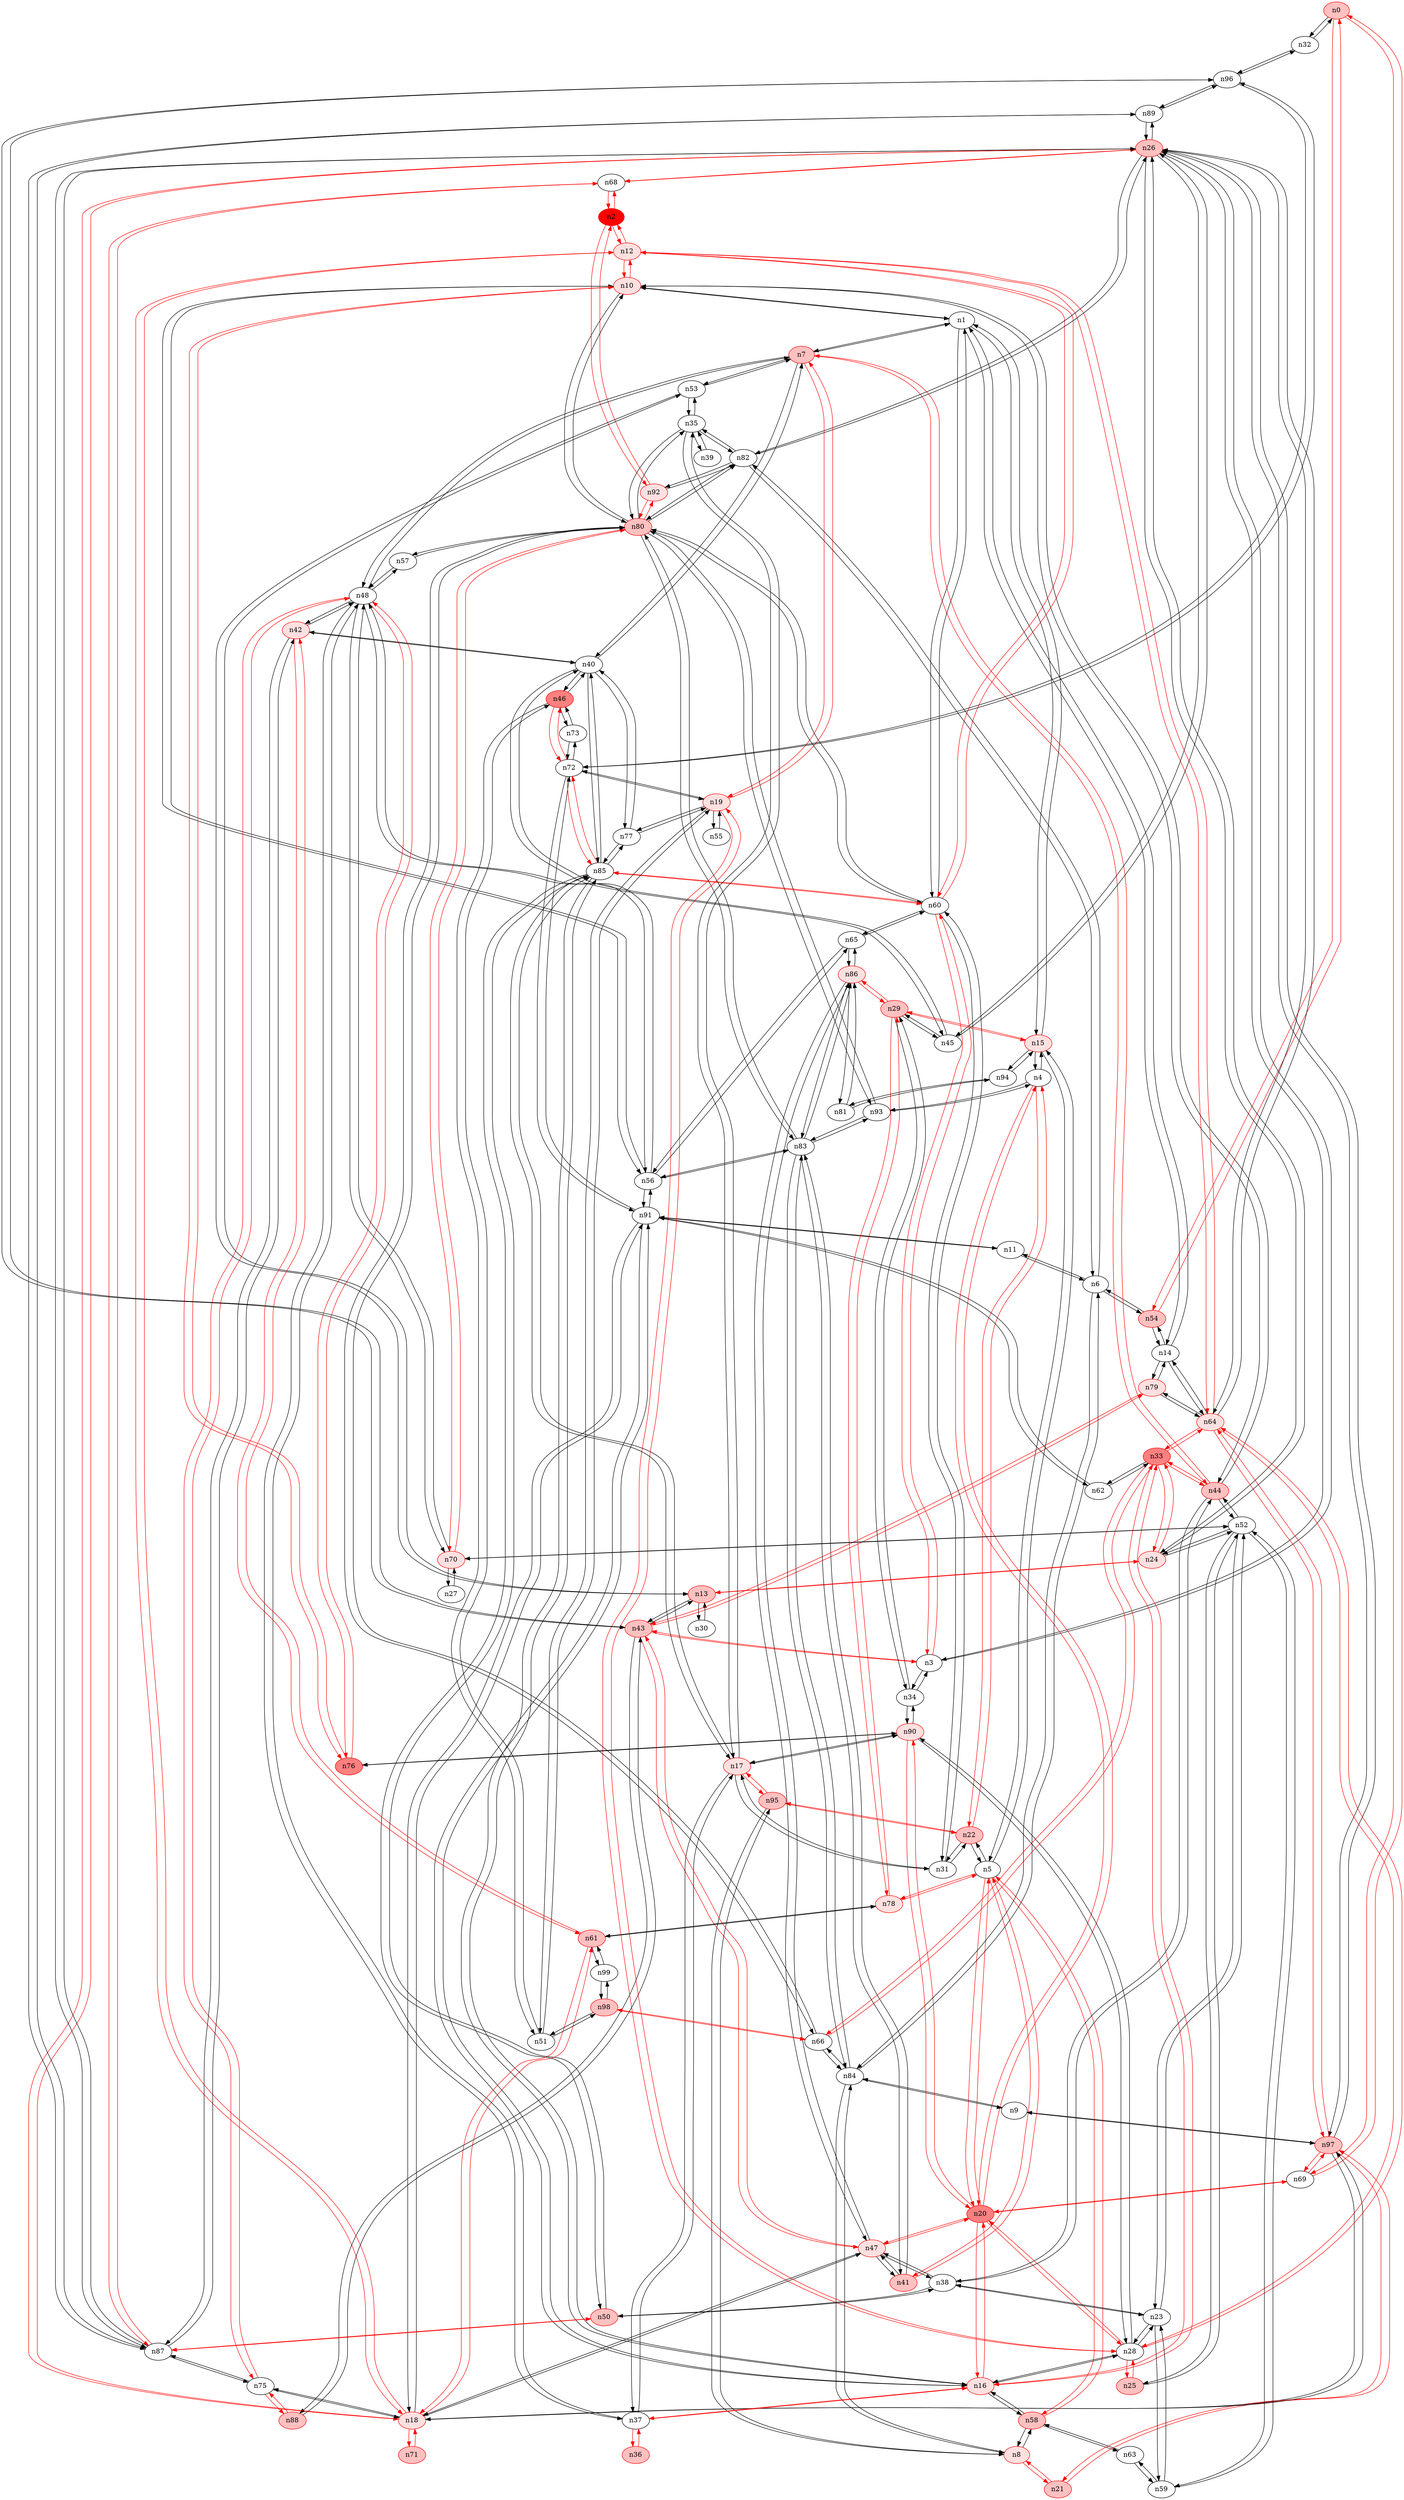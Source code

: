 strict digraph {
n0 [type=host, color="#FF0000", style=filled, fillcolor="#FFC0C0"];
n32 [type=switch];
n54 [type=host, color="#FF0000", style=filled, fillcolor="#FFC0C0"];
n69 [type=switch];
n1 [type=switch];
n7 [type=host, color="#FF0000", style=filled, fillcolor="#FFC0C0"];
n10 [type=host, color="#FF0000", style=filled, fillcolor="#FFE0E0"];
n14 [type=switch];
n15 [type=host, color="#FF0000", style=filled, fillcolor="#FFE0E0"];
n60 [type=switch];
n2 [type=switch, color="#FF0000", style=filled, fillcolor="#FF0000"];
n12 [type=host, color="#FF0000", style=filled, fillcolor="#FFE0E0"];
n68 [type=switch];
n92 [type=host, color="#FF0000", style=filled, fillcolor="#FFE0E0"];
n3 [type=switch];
n26 [type=host, color="#FF0000", style=filled, fillcolor="#FFC0C0"];
n34 [type=switch];
n43 [type=host, color="#FF0000", style=filled, fillcolor="#FFC0C0"];
n4 [type=switch];
n20 [type=host, color="#FF0000", style=filled, fillcolor="#FF8080"];
n22 [type=host, color="#FF0000", style=filled, fillcolor="#FFC0C0"];
n93 [type=switch];
n5 [type=switch];
n41 [type=host, color="#FF0000", style=filled, fillcolor="#FFC0C0"];
n58 [type=host, color="#FF0000", style=filled, fillcolor="#FFC0C0"];
n78 [type=host, color="#FF0000", style=filled, fillcolor="#FFE0E0"];
n6 [type=switch];
n11 [type=switch];
n82 [type=switch];
n84 [type=switch];
n19 [type=host, color="#FF0000", style=filled, fillcolor="#FFE0E0"];
n40 [type=switch];
n44 [type=switch, color="#FF0000", style=filled, fillcolor="#FFC0C0"];
n48 [type=switch];
n53 [type=switch];
n8 [type=host, color="#FF0000", style=filled, fillcolor="#FFE0E0"];
n21 [type=switch, color="#FF0000", style=filled, fillcolor="#FFC0C0"];
n95 [type=host, color="#FF0000", style=filled, fillcolor="#FFC0C0"];
n9 [type=switch];
n97 [type=host, color="#FF0000", style=filled, fillcolor="#FFC0C0"];
n56 [type=switch];
n76 [type=switch, color="#FF0000", style=filled, fillcolor="#FF8080"];
n80 [type=switch, color="#FF0000", style=filled, fillcolor="#FFC0C0"];
n91 [type=switch];
n18 [type=host, color="#FF0000", style=filled, fillcolor="#FFE0E0"];
n64 [type=host, color="#FF0000", style=filled, fillcolor="#FFE0E0"];
n13 [type=host, color="#FF0000", style=filled, fillcolor="#FFC0C0"];
n24 [type=host, color="#FF0000", style=filled, fillcolor="#FFE0E0"];
n30 [type=switch];
n79 [type=host, color="#FF0000", style=filled, fillcolor="#FFE0E0"];
n29 [type=host, color="#FF0000", style=filled, fillcolor="#FFC0C0"];
n94 [type=switch];
n16 [type=host, color="#FF0000", style=filled, fillcolor="#FFE0E0"];
n28 [type=switch];
n33 [type=switch, color="#FF0000", style=filled, fillcolor="#FF8080"];
n37 [type=switch];
n85 [type=switch];
n17 [type=host, color="#FF0000", style=filled, fillcolor="#FFE0E0"];
n31 [type=switch];
n35 [type=switch];
n90 [type=host, color="#FF0000", style=filled, fillcolor="#FFE0E0"];
n47 [type=host, color="#FF0000", style=filled, fillcolor="#FFE0E0"];
n61 [type=switch, color="#FF0000", style=filled, fillcolor="#FFC0C0"];
n71 [type=host, color="#FF0000", style=filled, fillcolor="#FFC0C0"];
n75 [type=switch];
n51 [type=switch];
n55 [type=switch];
n72 [type=switch];
n77 [type=switch];
n23 [type=switch];
n38 [type=switch];
n52 [type=switch];
n59 [type=switch];
n25 [type=host, color="#FF0000", style=filled, fillcolor="#FFC0C0"];
n45 [type=switch];
n87 [type=switch];
n89 [type=switch];
n27 [type=switch];
n70 [type=host, color="#FF0000", style=filled, fillcolor="#FFE0E0"];
n86 [type=host, color="#FF0000", style=filled, fillcolor="#FFE0E0"];
n96 [type=switch];
n62 [type=switch];
n66 [type=switch];
n39 [type=switch];
n36 [type=host, color="#FF0000", style=filled, fillcolor="#FFC0C0"];
n50 [type=host, color="#FF0000", style=filled, fillcolor="#FFC0C0"];
n42 [type=host, color="#FF0000", style=filled, fillcolor="#FFE0E0"];
n46 [type=host, color="#FF0000", style=filled, fillcolor="#FF8080"];
n83 [type=switch];
n88 [type=host, color="#FF0000", style=filled, fillcolor="#FFC0C0"];
n73 [type=switch];
n57 [type=switch];
n98 [type=host, color="#FF0000", style=filled, fillcolor="#FFC0C0"];
n65 [type=switch];
n63 [type=switch];
n99 [type=switch];
n81 [type=switch];
n0 -> n32 [src_port=0, dst_port=0];
n0 -> n54 [src_port=0, dst_port=0, color="#FF0000"];
n0 -> n69 [src_port=0, dst_port=0, color="#FF0000"];
n32 -> n0 [src_port=0, dst_port=0];
n32 -> n96 [src_port=0, dst_port=0];
n54 -> n0 [src_port=0, dst_port=0, color="#FF0000"];
n54 -> n14 [src_port=0, dst_port=0];
n54 -> n6 [src_port=0, dst_port=0];
n69 -> n0 [src_port=0, dst_port=0, color="#FF0000"];
n69 -> n20 [src_port=0, dst_port=0, color="#FF0000"];
n69 -> n97 [src_port=0, dst_port=0, color="#FF0000"];
n1 -> n7 [src_port=0, dst_port=0];
n1 -> n10 [src_port=0, dst_port=0];
n1 -> n14 [src_port=0, dst_port=0];
n1 -> n15 [src_port=0, dst_port=0];
n1 -> n60 [src_port=0, dst_port=0];
n7 -> n1 [src_port=0, dst_port=0];
n7 -> n19 [src_port=0, dst_port=0, color="#FF0000"];
n7 -> n40 [src_port=0, dst_port=0];
n7 -> n44 [src_port=0, dst_port=0, color="#FF0000"];
n7 -> n48 [src_port=0, dst_port=0];
n7 -> n53 [src_port=0, dst_port=0];
n10 -> n1 [src_port=0, dst_port=0];
n10 -> n12 [src_port=0, dst_port=0, color="#FF0000"];
n10 -> n44 [src_port=0, dst_port=0];
n10 -> n56 [src_port=0, dst_port=0];
n10 -> n76 [src_port=0, dst_port=0, color="#FF0000"];
n10 -> n80 [src_port=0, dst_port=0];
n14 -> n54 [src_port=0, dst_port=0];
n14 -> n1 [src_port=0, dst_port=0];
n14 -> n64 [src_port=0, dst_port=0];
n14 -> n79 [src_port=0, dst_port=0];
n15 -> n1 [src_port=0, dst_port=0];
n15 -> n4 [src_port=0, dst_port=0];
n15 -> n5 [src_port=0, dst_port=0];
n15 -> n29 [src_port=0, dst_port=0, color="#FF0000"];
n15 -> n94 [src_port=0, dst_port=0];
n60 -> n1 [src_port=0, dst_port=0];
n60 -> n12 [src_port=0, dst_port=0, color="#FF0000"];
n60 -> n3 [src_port=0, dst_port=0, color="#FF0000"];
n60 -> n80 [src_port=0, dst_port=0];
n60 -> n85 [src_port=0, dst_port=0, color="#FF0000"];
n60 -> n31 [src_port=0, dst_port=0];
n60 -> n65 [src_port=0, dst_port=0];
n2 -> n12 [src_port=0, dst_port=0, color="#FF0000"];
n2 -> n68 [src_port=0, dst_port=0, color="#FF0000"];
n2 -> n92 [src_port=0, dst_port=0, color="#FF0000"];
n12 -> n10 [src_port=0, dst_port=0, color="#FF0000"];
n12 -> n60 [src_port=0, dst_port=0, color="#FF0000"];
n12 -> n2 [src_port=0, dst_port=0, color="#FF0000"];
n12 -> n18 [src_port=0, dst_port=0, color="#FF0000"];
n12 -> n64 [src_port=0, dst_port=0, color="#FF0000"];
n68 -> n2 [src_port=0, dst_port=0, color="#FF0000"];
n68 -> n26 [src_port=0, dst_port=0, color="#FF0000"];
n68 -> n87 [src_port=0, dst_port=0, color="#FF0000"];
n92 -> n2 [src_port=0, dst_port=0, color="#FF0000"];
n92 -> n82 [src_port=0, dst_port=0];
n92 -> n80 [src_port=0, dst_port=0, color="#FF0000"];
n3 -> n60 [src_port=0, dst_port=0, color="#FF0000"];
n3 -> n26 [src_port=0, dst_port=0];
n3 -> n34 [src_port=0, dst_port=0];
n3 -> n43 [src_port=0, dst_port=0, color="#FF0000"];
n26 -> n68 [src_port=0, dst_port=0, color="#FF0000"];
n26 -> n3 [src_port=0, dst_port=0];
n26 -> n82 [src_port=0, dst_port=0];
n26 -> n97 [src_port=0, dst_port=0];
n26 -> n18 [src_port=0, dst_port=0, color="#FF0000"];
n26 -> n64 [src_port=0, dst_port=0];
n26 -> n24 [src_port=0, dst_port=0];
n26 -> n45 [src_port=0, dst_port=0];
n26 -> n87 [src_port=0, dst_port=0];
n26 -> n89 [src_port=0, dst_port=0];
n34 -> n3 [src_port=0, dst_port=0];
n34 -> n29 [src_port=0, dst_port=0];
n34 -> n90 [src_port=0, dst_port=0];
n43 -> n3 [src_port=0, dst_port=0, color="#FF0000"];
n43 -> n13 [src_port=0, dst_port=0];
n43 -> n79 [src_port=0, dst_port=0, color="#FF0000"];
n43 -> n47 [src_port=0, dst_port=0, color="#FF0000"];
n43 -> n96 [src_port=0, dst_port=0];
n43 -> n88 [src_port=0, dst_port=0];
n4 -> n15 [src_port=0, dst_port=0];
n4 -> n20 [src_port=0, dst_port=0, color="#FF0000"];
n4 -> n22 [src_port=0, dst_port=0, color="#FF0000"];
n4 -> n93 [src_port=0, dst_port=0];
n20 -> n69 [src_port=0, dst_port=0, color="#FF0000"];
n20 -> n4 [src_port=0, dst_port=0, color="#FF0000"];
n20 -> n5 [src_port=0, dst_port=0, color="#FF0000"];
n20 -> n16 [src_port=0, dst_port=0, color="#FF0000"];
n20 -> n28 [src_port=0, dst_port=0, color="#FF0000"];
n20 -> n90 [src_port=0, dst_port=0, color="#FF0000"];
n20 -> n47 [src_port=0, dst_port=0, color="#FF0000"];
n22 -> n4 [src_port=0, dst_port=0, color="#FF0000"];
n22 -> n5 [src_port=0, dst_port=0];
n22 -> n95 [src_port=0, dst_port=0, color="#FF0000"];
n22 -> n31 [src_port=0, dst_port=0];
n93 -> n4 [src_port=0, dst_port=0];
n93 -> n80 [src_port=0, dst_port=0];
n93 -> n83 [src_port=0, dst_port=0];
n5 -> n15 [src_port=0, dst_port=0];
n5 -> n20 [src_port=0, dst_port=0, color="#FF0000"];
n5 -> n22 [src_port=0, dst_port=0];
n5 -> n41 [src_port=0, dst_port=0, color="#FF0000"];
n5 -> n58 [src_port=0, dst_port=0, color="#FF0000"];
n5 -> n78 [src_port=0, dst_port=0, color="#FF0000"];
n41 -> n5 [src_port=0, dst_port=0, color="#FF0000"];
n41 -> n47 [src_port=0, dst_port=0];
n41 -> n83 [src_port=0, dst_port=0];
n58 -> n5 [src_port=0, dst_port=0, color="#FF0000"];
n58 -> n8 [src_port=0, dst_port=0];
n58 -> n16 [src_port=0, dst_port=0];
n58 -> n63 [src_port=0, dst_port=0];
n78 -> n5 [src_port=0, dst_port=0, color="#FF0000"];
n78 -> n29 [src_port=0, dst_port=0, color="#FF0000"];
n78 -> n61 [src_port=0, dst_port=0];
n6 -> n54 [src_port=0, dst_port=0];
n6 -> n11 [src_port=0, dst_port=0];
n6 -> n82 [src_port=0, dst_port=0];
n6 -> n84 [src_port=0, dst_port=0];
n11 -> n6 [src_port=0, dst_port=0];
n11 -> n91 [src_port=0, dst_port=0];
n82 -> n92 [src_port=0, dst_port=0];
n82 -> n26 [src_port=0, dst_port=0];
n82 -> n6 [src_port=0, dst_port=0];
n82 -> n80 [src_port=0, dst_port=0];
n82 -> n35 [src_port=0, dst_port=0];
n84 -> n6 [src_port=0, dst_port=0];
n84 -> n8 [src_port=0, dst_port=0];
n84 -> n9 [src_port=0, dst_port=0];
n84 -> n66 [src_port=0, dst_port=0];
n84 -> n83 [src_port=0, dst_port=0];
n19 -> n7 [src_port=0, dst_port=0, color="#FF0000"];
n19 -> n28 [src_port=0, dst_port=0, color="#FF0000"];
n19 -> n51 [src_port=0, dst_port=0];
n19 -> n55 [src_port=0, dst_port=0];
n19 -> n72 [src_port=0, dst_port=0];
n19 -> n77 [src_port=0, dst_port=0];
n40 -> n7 [src_port=0, dst_port=0];
n40 -> n85 [src_port=0, dst_port=0];
n40 -> n77 [src_port=0, dst_port=0];
n40 -> n45 [src_port=0, dst_port=0];
n40 -> n42 [src_port=0, dst_port=0];
n40 -> n46 [src_port=0, dst_port=0];
n44 -> n7 [src_port=0, dst_port=0, color="#FF0000"];
n44 -> n10 [src_port=0, dst_port=0];
n44 -> n33 [src_port=0, dst_port=0, color="#FF0000"];
n44 -> n38 [src_port=0, dst_port=0];
n44 -> n52 [src_port=0, dst_port=0];
n48 -> n7 [src_port=0, dst_port=0];
n48 -> n56 [src_port=0, dst_port=0];
n48 -> n76 [src_port=0, dst_port=0, color="#FF0000"];
n48 -> n37 [src_port=0, dst_port=0];
n48 -> n75 [src_port=0, dst_port=0, color="#FF0000"];
n48 -> n70 [src_port=0, dst_port=0];
n48 -> n42 [src_port=0, dst_port=0];
n48 -> n57 [src_port=0, dst_port=0];
n53 -> n7 [src_port=0, dst_port=0];
n53 -> n13 [src_port=0, dst_port=0];
n53 -> n35 [src_port=0, dst_port=0];
n8 -> n58 [src_port=0, dst_port=0];
n8 -> n84 [src_port=0, dst_port=0];
n8 -> n21 [src_port=0, dst_port=0, color="#FF0000"];
n8 -> n95 [src_port=0, dst_port=0];
n21 -> n8 [src_port=0, dst_port=0, color="#FF0000"];
n21 -> n97 [src_port=0, dst_port=0, color="#FF0000"];
n95 -> n22 [src_port=0, dst_port=0, color="#FF0000"];
n95 -> n8 [src_port=0, dst_port=0];
n95 -> n17 [src_port=0, dst_port=0, color="#FF0000"];
n9 -> n84 [src_port=0, dst_port=0];
n9 -> n97 [src_port=0, dst_port=0];
n97 -> n69 [src_port=0, dst_port=0, color="#FF0000"];
n97 -> n26 [src_port=0, dst_port=0];
n97 -> n21 [src_port=0, dst_port=0, color="#FF0000"];
n97 -> n9 [src_port=0, dst_port=0];
n97 -> n18 [src_port=0, dst_port=0];
n97 -> n64 [src_port=0, dst_port=0, color="#FF0000"];
n56 -> n10 [src_port=0, dst_port=0];
n56 -> n48 [src_port=0, dst_port=0];
n56 -> n91 [src_port=0, dst_port=0];
n56 -> n83 [src_port=0, dst_port=0];
n56 -> n65 [src_port=0, dst_port=0];
n76 -> n10 [src_port=0, dst_port=0, color="#FF0000"];
n76 -> n48 [src_port=0, dst_port=0, color="#FF0000"];
n76 -> n90 [src_port=0, dst_port=0];
n80 -> n10 [src_port=0, dst_port=0];
n80 -> n60 [src_port=0, dst_port=0];
n80 -> n92 [src_port=0, dst_port=0, color="#FF0000"];
n80 -> n93 [src_port=0, dst_port=0];
n80 -> n82 [src_port=0, dst_port=0];
n80 -> n35 [src_port=0, dst_port=0];
n80 -> n70 [src_port=0, dst_port=0, color="#FF0000"];
n80 -> n66 [src_port=0, dst_port=0];
n80 -> n83 [src_port=0, dst_port=0];
n80 -> n57 [src_port=0, dst_port=0];
n91 -> n11 [src_port=0, dst_port=0];
n91 -> n56 [src_port=0, dst_port=0];
n91 -> n18 [src_port=0, dst_port=0];
n91 -> n16 [src_port=0, dst_port=0];
n91 -> n72 [src_port=0, dst_port=0];
n91 -> n62 [src_port=0, dst_port=0];
n18 -> n12 [src_port=0, dst_port=0, color="#FF0000"];
n18 -> n26 [src_port=0, dst_port=0, color="#FF0000"];
n18 -> n97 [src_port=0, dst_port=0];
n18 -> n91 [src_port=0, dst_port=0];
n18 -> n47 [src_port=0, dst_port=0];
n18 -> n61 [src_port=0, dst_port=0, color="#FF0000"];
n18 -> n71 [src_port=0, dst_port=0, color="#FF0000"];
n18 -> n75 [src_port=0, dst_port=0];
n64 -> n14 [src_port=0, dst_port=0];
n64 -> n12 [src_port=0, dst_port=0, color="#FF0000"];
n64 -> n26 [src_port=0, dst_port=0];
n64 -> n97 [src_port=0, dst_port=0, color="#FF0000"];
n64 -> n79 [src_port=0, dst_port=0];
n64 -> n28 [src_port=0, dst_port=0, color="#FF0000"];
n64 -> n33 [src_port=0, dst_port=0, color="#FF0000"];
n13 -> n43 [src_port=0, dst_port=0];
n13 -> n53 [src_port=0, dst_port=0];
n13 -> n24 [src_port=0, dst_port=0, color="#FF0000"];
n13 -> n30 [src_port=0, dst_port=0];
n24 -> n26 [src_port=0, dst_port=0];
n24 -> n13 [src_port=0, dst_port=0, color="#FF0000"];
n24 -> n33 [src_port=0, dst_port=0, color="#FF0000"];
n24 -> n52 [src_port=0, dst_port=0];
n30 -> n13 [src_port=0, dst_port=0];
n79 -> n14 [src_port=0, dst_port=0];
n79 -> n43 [src_port=0, dst_port=0, color="#FF0000"];
n79 -> n64 [src_port=0, dst_port=0];
n29 -> n15 [src_port=0, dst_port=0, color="#FF0000"];
n29 -> n34 [src_port=0, dst_port=0];
n29 -> n78 [src_port=0, dst_port=0, color="#FF0000"];
n29 -> n45 [src_port=0, dst_port=0];
n29 -> n86 [src_port=0, dst_port=0, color="#FF0000"];
n94 -> n15 [src_port=0, dst_port=0];
n94 -> n81 [src_port=0, dst_port=0];
n16 -> n20 [src_port=0, dst_port=0, color="#FF0000"];
n16 -> n58 [src_port=0, dst_port=0];
n16 -> n91 [src_port=0, dst_port=0];
n16 -> n28 [src_port=0, dst_port=0];
n16 -> n33 [src_port=0, dst_port=0, color="#FF0000"];
n16 -> n37 [src_port=0, dst_port=0, color="#FF0000"];
n16 -> n85 [src_port=0, dst_port=0];
n28 -> n20 [src_port=0, dst_port=0, color="#FF0000"];
n28 -> n19 [src_port=0, dst_port=0, color="#FF0000"];
n28 -> n64 [src_port=0, dst_port=0, color="#FF0000"];
n28 -> n16 [src_port=0, dst_port=0];
n28 -> n90 [src_port=0, dst_port=0];
n28 -> n23 [src_port=0, dst_port=0];
n28 -> n25 [src_port=0, dst_port=0, color="#FF0000"];
n33 -> n44 [src_port=0, dst_port=0, color="#FF0000"];
n33 -> n64 [src_port=0, dst_port=0, color="#FF0000"];
n33 -> n24 [src_port=0, dst_port=0, color="#FF0000"];
n33 -> n16 [src_port=0, dst_port=0, color="#FF0000"];
n33 -> n62 [src_port=0, dst_port=0];
n33 -> n66 [src_port=0, dst_port=0, color="#FF0000"];
n37 -> n48 [src_port=0, dst_port=0];
n37 -> n16 [src_port=0, dst_port=0, color="#FF0000"];
n37 -> n17 [src_port=0, dst_port=0];
n37 -> n36 [src_port=0, dst_port=0, color="#FF0000"];
n85 -> n60 [src_port=0, dst_port=0, color="#FF0000"];
n85 -> n40 [src_port=0, dst_port=0];
n85 -> n16 [src_port=0, dst_port=0];
n85 -> n17 [src_port=0, dst_port=0];
n85 -> n72 [src_port=0, dst_port=0, color="#FF0000"];
n85 -> n77 [src_port=0, dst_port=0];
n85 -> n50 [src_port=0, dst_port=0];
n17 -> n95 [src_port=0, dst_port=0, color="#FF0000"];
n17 -> n37 [src_port=0, dst_port=0];
n17 -> n85 [src_port=0, dst_port=0];
n17 -> n31 [src_port=0, dst_port=0];
n17 -> n35 [src_port=0, dst_port=0];
n17 -> n90 [src_port=0, dst_port=0];
n31 -> n60 [src_port=0, dst_port=0];
n31 -> n22 [src_port=0, dst_port=0];
n31 -> n17 [src_port=0, dst_port=0];
n35 -> n82 [src_port=0, dst_port=0];
n35 -> n53 [src_port=0, dst_port=0];
n35 -> n80 [src_port=0, dst_port=0];
n35 -> n17 [src_port=0, dst_port=0];
n35 -> n39 [src_port=0, dst_port=0];
n90 -> n34 [src_port=0, dst_port=0];
n90 -> n20 [src_port=0, dst_port=0, color="#FF0000"];
n90 -> n76 [src_port=0, dst_port=0];
n90 -> n28 [src_port=0, dst_port=0];
n90 -> n17 [src_port=0, dst_port=0];
n47 -> n43 [src_port=0, dst_port=0, color="#FF0000"];
n47 -> n20 [src_port=0, dst_port=0, color="#FF0000"];
n47 -> n41 [src_port=0, dst_port=0];
n47 -> n18 [src_port=0, dst_port=0];
n47 -> n38 [src_port=0, dst_port=0];
n47 -> n86 [src_port=0, dst_port=0];
n61 -> n78 [src_port=0, dst_port=0];
n61 -> n18 [src_port=0, dst_port=0, color="#FF0000"];
n61 -> n42 [src_port=0, dst_port=0, color="#FF0000"];
n61 -> n99 [src_port=0, dst_port=0];
n71 -> n18 [src_port=0, dst_port=0, color="#FF0000"];
n75 -> n48 [src_port=0, dst_port=0, color="#FF0000"];
n75 -> n18 [src_port=0, dst_port=0];
n75 -> n87 [src_port=0, dst_port=0];
n75 -> n88 [src_port=0, dst_port=0, color="#FF0000"];
n51 -> n19 [src_port=0, dst_port=0];
n51 -> n46 [src_port=0, dst_port=0];
n51 -> n98 [src_port=0, dst_port=0];
n55 -> n19 [src_port=0, dst_port=0];
n72 -> n19 [src_port=0, dst_port=0];
n72 -> n91 [src_port=0, dst_port=0];
n72 -> n85 [src_port=0, dst_port=0, color="#FF0000"];
n72 -> n96 [src_port=0, dst_port=0];
n72 -> n46 [src_port=0, dst_port=0, color="#FF0000"];
n72 -> n73 [src_port=0, dst_port=0];
n77 -> n19 [src_port=0, dst_port=0];
n77 -> n40 [src_port=0, dst_port=0];
n77 -> n85 [src_port=0, dst_port=0];
n23 -> n28 [src_port=0, dst_port=0];
n23 -> n38 [src_port=0, dst_port=0];
n23 -> n52 [src_port=0, dst_port=0];
n23 -> n59 [src_port=0, dst_port=0];
n38 -> n44 [src_port=0, dst_port=0];
n38 -> n47 [src_port=0, dst_port=0];
n38 -> n23 [src_port=0, dst_port=0];
n38 -> n50 [src_port=0, dst_port=0];
n52 -> n44 [src_port=0, dst_port=0];
n52 -> n24 [src_port=0, dst_port=0];
n52 -> n23 [src_port=0, dst_port=0];
n52 -> n59 [src_port=0, dst_port=0];
n52 -> n25 [src_port=0, dst_port=0];
n52 -> n70 [src_port=0, dst_port=0];
n59 -> n23 [src_port=0, dst_port=0];
n59 -> n52 [src_port=0, dst_port=0];
n59 -> n63 [src_port=0, dst_port=0];
n25 -> n28 [src_port=0, dst_port=0, color="#FF0000"];
n25 -> n52 [src_port=0, dst_port=0];
n45 -> n26 [src_port=0, dst_port=0];
n45 -> n40 [src_port=0, dst_port=0];
n45 -> n29 [src_port=0, dst_port=0];
n87 -> n68 [src_port=0, dst_port=0, color="#FF0000"];
n87 -> n26 [src_port=0, dst_port=0];
n87 -> n75 [src_port=0, dst_port=0];
n87 -> n89 [src_port=0, dst_port=0];
n87 -> n50 [src_port=0, dst_port=0, color="#FF0000"];
n87 -> n42 [src_port=0, dst_port=0];
n89 -> n26 [src_port=0, dst_port=0];
n89 -> n87 [src_port=0, dst_port=0];
n89 -> n96 [src_port=0, dst_port=0];
n27 -> n70 [src_port=0, dst_port=0];
n70 -> n48 [src_port=0, dst_port=0];
n70 -> n80 [src_port=0, dst_port=0, color="#FF0000"];
n70 -> n52 [src_port=0, dst_port=0];
n70 -> n27 [src_port=0, dst_port=0];
n86 -> n29 [src_port=0, dst_port=0, color="#FF0000"];
n86 -> n47 [src_port=0, dst_port=0];
n86 -> n83 [src_port=0, dst_port=0];
n86 -> n65 [src_port=0, dst_port=0];
n86 -> n81 [src_port=0, dst_port=0];
n96 -> n32 [src_port=0, dst_port=0];
n96 -> n43 [src_port=0, dst_port=0];
n96 -> n72 [src_port=0, dst_port=0];
n96 -> n89 [src_port=0, dst_port=0];
n62 -> n91 [src_port=0, dst_port=0];
n62 -> n33 [src_port=0, dst_port=0];
n66 -> n84 [src_port=0, dst_port=0];
n66 -> n80 [src_port=0, dst_port=0];
n66 -> n33 [src_port=0, dst_port=0, color="#FF0000"];
n66 -> n98 [src_port=0, dst_port=0, color="#FF0000"];
n39 -> n35 [src_port=0, dst_port=0];
n36 -> n37 [src_port=0, dst_port=0, color="#FF0000"];
n50 -> n85 [src_port=0, dst_port=0];
n50 -> n38 [src_port=0, dst_port=0];
n50 -> n87 [src_port=0, dst_port=0, color="#FF0000"];
n42 -> n40 [src_port=0, dst_port=0];
n42 -> n48 [src_port=0, dst_port=0];
n42 -> n61 [src_port=0, dst_port=0, color="#FF0000"];
n42 -> n87 [src_port=0, dst_port=0];
n46 -> n40 [src_port=0, dst_port=0];
n46 -> n51 [src_port=0, dst_port=0];
n46 -> n72 [src_port=0, dst_port=0, color="#FF0000"];
n46 -> n73 [src_port=0, dst_port=0];
n83 -> n93 [src_port=0, dst_port=0];
n83 -> n41 [src_port=0, dst_port=0];
n83 -> n84 [src_port=0, dst_port=0];
n83 -> n56 [src_port=0, dst_port=0];
n83 -> n80 [src_port=0, dst_port=0];
n83 -> n86 [src_port=0, dst_port=0];
n88 -> n43 [src_port=0, dst_port=0];
n88 -> n75 [src_port=0, dst_port=0, color="#FF0000"];
n73 -> n72 [src_port=0, dst_port=0];
n73 -> n46 [src_port=0, dst_port=0];
n57 -> n48 [src_port=0, dst_port=0];
n57 -> n80 [src_port=0, dst_port=0];
n98 -> n51 [src_port=0, dst_port=0];
n98 -> n66 [src_port=0, dst_port=0, color="#FF0000"];
n98 -> n99 [src_port=0, dst_port=0];
n65 -> n60 [src_port=0, dst_port=0];
n65 -> n56 [src_port=0, dst_port=0];
n65 -> n86 [src_port=0, dst_port=0];
n63 -> n58 [src_port=0, dst_port=0];
n63 -> n59 [src_port=0, dst_port=0];
n99 -> n61 [src_port=0, dst_port=0];
n99 -> n98 [src_port=0, dst_port=0];
n81 -> n94 [src_port=0, dst_port=0];
n81 -> n86 [src_port=0, dst_port=0];
}

